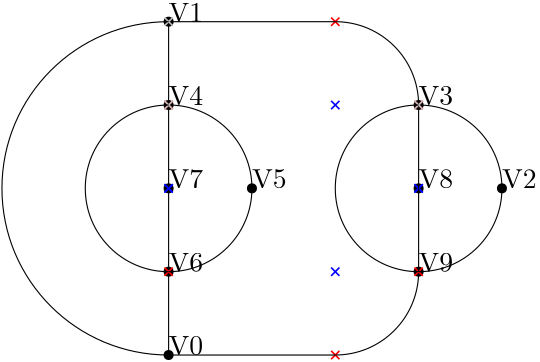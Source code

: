 <?xml version="1.0"?>
    <!DOCTYPE ipe SYSTEM "ipe.dtd">
    <ipe version="70005" creator="Ipe 7.1.4">
    <info created="D:20131106154934" modified="D:20131106160041"/>
    <preamble>\usepackage[english]{babel}</preamble>
    <ipestyle name="basic">
    <symbol name="arrow/arc(spx)">
    <path stroke="sym-stroke" fill="sym-stroke" pen="sym-pen">
    0 0 m
    -1 0.333 l
    -1 -0.333 l
    h
    </path>
    </symbol>
    <symbol name="arrow/farc(spx)">
    <path stroke="sym-stroke" fill="white" pen="sym-pen">
    0 0 m
    -1 0.333 l
    -1 -0.333 l
    h
    </path>
    </symbol>
    <symbol name="mark/circle(sx)" transformations="translations">
    <path fill="sym-stroke">
    0.6 0 0 0.6 0 0 e
    0.4 0 0 0.4 0 0 e
    </path>
    </symbol>
    <symbol name="mark/disk(sx)" transformations="translations">
    <path fill="sym-stroke">
    0.6 0 0 0.6 0 0 e
    </path>
    </symbol>
    <symbol name="mark/fdisk(sfx)" transformations="translations">
    <group>
    <path fill="sym-fill">
    0.5 0 0 0.5 0 0 e
    </path>
    <path fill="sym-stroke" fillrule="eofill">
    0.6 0 0 0.6 0 0 e
    0.4 0 0 0.4 0 0 e
    </path>
    </group>
    </symbol>
    <symbol name="mark/box(sx)" transformations="translations">
    <path fill="sym-stroke" fillrule="eofill">
    -0.6 -0.6 m
    0.6 -0.6 l
    0.6 0.6 l
    -0.6 0.6 l
    h
    -0.4 -0.4 m
    0.4 -0.4 l
    0.4 0.4 l
    -0.4 0.4 l
    h
    </path>
    </symbol>
    <symbol name="mark/square(sx)" transformations="translations">
    <path fill="sym-stroke">
    -0.6 -0.6 m
    0.6 -0.6 l
    0.6 0.6 l
    -0.6 0.6 l
    h
    </path>
    </symbol>
    <symbol name="mark/fsquare(sfx)" transformations="translations">
    <group>
    <path fill="sym-fill">
    -0.5 -0.5 m
    0.5 -0.5 l
    0.5 0.5 l
    -0.5 0.5 l
    h
    </path>
    <path fill="sym-stroke" fillrule="eofill">
    -0.6 -0.6 m
    0.6 -0.6 l
    0.6 0.6 l
    -0.6 0.6 l
    h
    -0.4 -0.4 m
    0.4 -0.4 l
    0.4 0.4 l
    -0.4 0.4 l
    h
    </path>
    </group>
    </symbol>
    <symbol name="mark/cross(sx)" transformations="translations">
    <group>
    <path fill="sym-stroke">
    -0.43 -0.57 m
    0.57 0.43 l
    0.43 0.57 l
    -0.57 -0.43 l
    h
    </path>
    <path fill="sym-stroke">
    -0.43 0.57 m
    0.57 -0.43 l
    0.43 -0.57 l
    -0.57 0.43 l
    h
    </path>
    </group>
    </symbol>
    <symbol name="arrow/fnormal(spx)">
    <path stroke="sym-stroke" fill="white" pen="sym-pen">
    0 0 m
    -1 0.333 l
    -1 -0.333 l
    h
    </path>
    </symbol>
    <symbol name="arrow/pointed(spx)">
    <path stroke="sym-stroke" fill="sym-stroke" pen="sym-pen">
    0 0 m
    -1 0.333 l
    -0.8 0 l
    -1 -0.333 l
    h
    </path>
    </symbol>
    <symbol name="arrow/fpointed(spx)">
    <path stroke="sym-stroke" fill="white" pen="sym-pen">
    0 0 m
    -1 0.333 l
    -0.8 0 l
    -1 -0.333 l
    h
    </path>
    </symbol>
    <symbol name="arrow/linear(spx)">
    <path stroke="sym-stroke" pen="sym-pen">
    -1 0.333 m
    0 0 l
    -1 -0.333 l
    </path>
    </symbol>
    <symbol name="arrow/fdouble(spx)">
    <path stroke="sym-stroke" fill="white" pen="sym-pen">
    0 0 m
    -1 0.333 l
    -1 -0.333 l
    h
    -1 0 m
    -2 0.333 l
    -2 -0.333 l
    h
    </path>
    </symbol>
    <symbol name="arrow/double(spx)">
    <path stroke="sym-stroke" fill="sym-stroke" pen="sym-pen">
    0 0 m
    -1 0.333 l
    -1 -0.333 l
    h
    -1 0 m
    -2 0.333 l
    -2 -0.333 l
    h
    </path>
    </symbol>
    <pen name="heavier" value="0.8"/>
    <pen name="fat" value="1.2"/>
    <pen name="ultrafat" value="2"/>
    <symbolsize name="large" value="5"/>
    <symbolsize name="small" value="2"/>
    <symbolsize name="tiny" value="1.1"/>
    <arrowsize name="large" value="10"/>
    <arrowsize name="small" value="5"/>
    <arrowsize name="tiny" value="3"/>
    <color name="red" value="1 0 0"/>
    <color name="green" value="0 1 0"/>
    <color name="blue" value="0 0 1"/>
    <color name="yellow" value="1 1 0"/>
    <color name="orange" value="1 0.647 0"/>
    <color name="gold" value="1 0.843 0"/>
    <color name="purple" value="0.627 0.125 0.941"/>
    <color name="gray" value="0.745"/>
    <color name="brown" value="0.647 0.165 0.165"/>
    <color name="navy" value="0 0 0.502"/>
    <color name="pink" value="1 0.753 0.796"/>
    <color name="seagreen" value="0.18 0.545 0.341"/>
    <color name="turquoise" value="0.251 0.878 0.816"/>
    <color name="violet" value="0.933 0.51 0.933"/>
    <color name="darkblue" value="0 0 0.545"/>
    <color name="darkcyan" value="0 0.545 0.545"/>
    <color name="darkgray" value="0.663"/>
    <color name="darkgreen" value="0 0.392 0"/>
    <color name="darkmagenta" value="0.545 0 0.545"/>
    <color name="darkorange" value="1 0.549 0"/>
    <color name="darkred" value="0.545 0 0"/>
    <color name="lightblue" value="0.678 0.847 0.902"/>
    <color name="lightcyan" value="0.878 1 1"/>
    <color name="lightgray" value="0.827"/>
    <color name="lightgreen" value="0.565 0.933 0.565"/>
    <color name="lightyellow" value="1 1 0.878"/>
    <dashstyle name="dashed" value="[4] 0"/>
    <dashstyle name="dotted" value="[1 3] 0"/>
    <dashstyle name="dash dotted" value="[4 2 1 2] 0"/>
    <dashstyle name="dash dot dotted" value="[4 2 1 2 1 2] 0"/>
    <textsize name="large" value="\large"/>
    <textsize name="Large" value="\Large"/>
    <textsize name="LARGE" value="\LARGE"/>
    <textsize name="huge" value="\huge"/>
    <textsize name="Huge" value="\Huge"/>
    <textsize name="small" value="\small"/>
    <textsize name="footnote" value="\footnotesize"/>
    <textsize name="tiny" value="\tiny"/>
    <textstyle name="center" begin="\begin{center}" end="\end{center}"/>
    <textstyle name="itemize" begin="\begin{itemize}" end="\end{itemize}"/>
    <textstyle name="item" begin="\begin{itemize}\item{}" end="\end{itemize}"/>
    <gridsize name="4 pts" value="4"/>
    <gridsize name="8 pts (~3 mm)" value="8"/>
    <gridsize name="16 pts (~6 mm)" value="16"/>
    <gridsize name="32 pts (~12 mm)" value="32"/>
    <gridsize name="10 pts (~3.5 mm)" value="10"/>
    <gridsize name="20 pts (~7 mm)" value="20"/>
    <gridsize name="14 pts (~5 mm)" value="14"/>
    <gridsize name="28 pts (~10 mm)" value="28"/>
    <gridsize name="56 pts (~20 mm)" value="56"/>
    <anglesize name="90 deg" value="90"/>
    <anglesize name="60 deg" value="60"/>
    <anglesize name="45 deg" value="45"/>
    <anglesize name="30 deg" value="30"/>
    <anglesize name="22.5 deg" value="22.5"/>
    <tiling name="falling" angle="-60" step="4" width="1"/>
    <tiling name="rising" angle="30" step="4" width="1"/>
    <layout paper="1000 1000" origin="0 0" frame="1000 1000" skip="32" crop="yes"/>
    </ipestyle>
    <page>
    <layer name="alpha"/>
    <view layers="alpha" active="alpha"/>
<use name="mark/disk(sx)" pos="460 400" size="normal" stroke="black"/>
<text transformations="translations" pos="460 400" stroke="black" type="label" width="190" height="10" depth="0" valign="baseline" size="normal">V0</text><use name="mark/disk(sx)" pos="460 520" size="normal" stroke="black"/>
<text transformations="translations" pos="460 520" stroke="black" type="label" width="190" height="10" depth="0" valign="baseline" size="normal">V1</text><use name="mark/disk(sx)" pos="580 460" size="normal" stroke="black"/>
<text transformations="translations" pos="580 460" stroke="black" type="label" width="190" height="10" depth="0" valign="baseline" size="normal">V2</text><use name="mark/disk(sx)" pos="550 490" size="normal" stroke="black"/>
<text transformations="translations" pos="550 490" stroke="black" type="label" width="190" height="10" depth="0" valign="baseline" size="normal">V3</text><use name="mark/disk(sx)" pos="460 490" size="normal" stroke="black"/>
<text transformations="translations" pos="460 490" stroke="black" type="label" width="190" height="10" depth="0" valign="baseline" size="normal">V4</text><use name="mark/disk(sx)" pos="490 460" size="normal" stroke="black"/>
<text transformations="translations" pos="490 460" stroke="black" type="label" width="190" height="10" depth="0" valign="baseline" size="normal">V5</text><use name="mark/disk(sx)" pos="460 430" size="normal" stroke="black"/>
<text transformations="translations" pos="460 430" stroke="black" type="label" width="190" height="10" depth="0" valign="baseline" size="normal">V6</text><use name="mark/disk(sx)" pos="460 460" size="normal" stroke="black"/>
<text transformations="translations" pos="460 460" stroke="black" type="label" width="190" height="10" depth="0" valign="baseline" size="normal">V7</text><use name="mark/disk(sx)" pos="550 460" size="normal" stroke="black"/>
<text transformations="translations" pos="550 460" stroke="black" type="label" width="190" height="10" depth="0" valign="baseline" size="normal">V8</text><use name="mark/disk(sx)" pos="550 430" size="normal" stroke="black"/>
<text transformations="translations" pos="550 430" stroke="black" type="label" width="190" height="10" depth="0" valign="baseline" size="normal">V9</text><use name="mark/cross(sx)" pos="520 430" size="normal" stroke="blue"/>
<use name="mark/cross(sx)" pos="520 400" size="normal" stroke="red"/>
<path stroke="black" pen="normal" dash="normal">
 460 400 m
 520 400 l
 </path>
<path stroke="black" pen="normal" dash="normal">
 520 400 m
 30,000 0 0 30,000 520 430 550 430 a
</path>
<path stroke="black" pen="normal" dash="normal">
 460 400 m
 460 430 l
 </path>
<path stroke="black" pen="normal" dash="normal">
 460 430 m
 460 460 l
 </path>
<use name="mark/cross(sx)" pos="460 460" size="normal" stroke="blue"/>
<use name="mark/cross(sx)" pos="460 430" size="normal" stroke="red"/>
<path stroke="black" pen="normal" dash="normal">
 460 430 m
 460 430 l
 </path>
<path stroke="black" pen="normal" dash="normal">
 460 430 m
 30,000 0 0 30,000 460 460 490 460 a
</path>
<path stroke="black" pen="normal" dash="normal">
 460 460 m
 460 490 l
 </path>
<use name="mark/cross(sx)" pos="460 460" size="normal" stroke="blue"/>
<use name="mark/cross(sx)" pos="460 490" size="normal" stroke="red"/>
<path stroke="black" pen="normal" dash="normal">
 460 490 m
 460 490 l
 </path>
<path stroke="black" pen="normal" dash="normal">
 490 460 m
 30,000 0 0 30,000 460 460 460 490 a
</path>
<use name="mark/cross(sx)" pos="550 460" size="normal" stroke="blue"/>
<use name="mark/cross(sx)" pos="550 490" size="normal" stroke="red"/>
<path stroke="black" pen="normal" dash="normal">
 550 490 m
 550 490 l
 </path>
<path stroke="black" pen="normal" dash="normal">
 580 460 m
 30,000 0 0 30,000 550 460 550 490 a
</path>
<use name="mark/cross(sx)" pos="550 460" size="normal" stroke="blue"/>
<use name="mark/cross(sx)" pos="550 430" size="normal" stroke="red"/>
<path stroke="black" pen="normal" dash="normal">
 550 430 m
 550 430 l
 </path>
<path stroke="black" pen="normal" dash="normal">
 550 430 m
 30,000 0 0 30,000 550 460 580 460 a
</path>
<path stroke="black" pen="normal" dash="normal">
 550 430 m
 550 460 l
 </path>
<path stroke="black" pen="normal" dash="normal">
 550 460 m
 550 490 l
 </path>
<use name="mark/cross(sx)" pos="520 490" size="normal" stroke="blue"/>
<use name="mark/cross(sx)" pos="520 520" size="normal" stroke="red"/>
<path stroke="black" pen="normal" dash="normal">
 460 520 m
 520 520 l
 </path>
<path stroke="black" pen="normal" dash="normal">
 550 490 m
 30,000 0 0 30,000 520 490 520 520 a
</path>
<path stroke="black" pen="normal" dash="normal">
 460 490 m
 460 520 l
 </path>
<use name="mark/cross(sx)" pos="460 490" size="normal" stroke="gray"/>
<path stroke="black" pen="normal" dash="normal">
 460 490 m
 460 490 l
 </path>
<path stroke="black" pen="normal" dash="normal">
 460 490 m
 30,000 0 0 30,000 460 460 460 430 a
</path>
<use name="mark/cross(sx)" pos="550 490" size="normal" stroke="gray"/>
<path stroke="black" pen="normal" dash="normal">
 550 490 m
 550 490 l
 </path>
<path stroke="black" pen="normal" dash="normal">
 550 490 m
 30,000 0 0 30,000 550 460 550 430 a
</path>
<use name="mark/cross(sx)" pos="460 520" size="normal" stroke="gray"/>
<path stroke="black" pen="normal" dash="normal">
 460 520 m
 460 520 l
 </path>
<path stroke="black" pen="normal" dash="normal">
 460 520 m
 60,000 0 0 60,000 460 460 460 400 a
</path>
</page>
</ipe>
